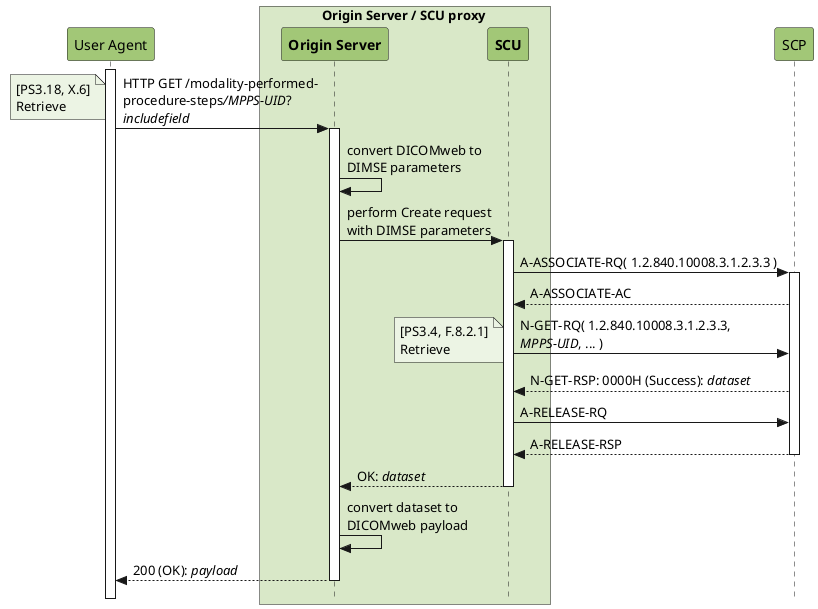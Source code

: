 @startuml OS-SCU Proxy
!pragma teoz true
skinparam style strictuml
hide footbox

participant "User Agent" as UA #a2c777
box Origin Server / SCU proxy #d9e8c8
  participant "**Origin Server**" as OS #a2c777
  participant "**SCU**" as SCU #a2c777
end box
participant "SCP" as SCP #a2c777

activate UA
UA -> OS: HTTP GET /modality-performed-\nprocedure-steps///MPPS-UID//?\n//includefield//
activate OS
note left #ecf4e4: [PS3.18, X.6]\nRetrieve
OS -> OS: convert DICOMweb to\nDIMSE parameters
OS -> SCU: perform Create request\nwith DIMSE parameters
activate SCU
SCU -> SCP: A-ASSOCIATE-RQ( 1.2.840.10008.3.1.2.3.3 )
activate SCP
SCU <-- SCP: A-ASSOCIATE-AC
SCU -> SCP: N-GET-RQ( 1.2.840.10008.3.1.2.3.3,\n//MPPS-UID//, ... )
note left #ecf4e4: [PS3.4, F.8.2.1]\nRetrieve
SCU <-- SCP: N-GET-RSP: 0000H (Success): <i>dataset
SCU -> SCP: A-RELEASE-RQ
SCU <-- SCP: A-RELEASE-RSP
deactivate SCP
OS <-- SCU: OK: <i>dataset
deactivate SCU
OS -> OS: convert dataset to\nDICOMweb payload
UA <-- OS: 200 (OK): <i>payload
deactivate OS
